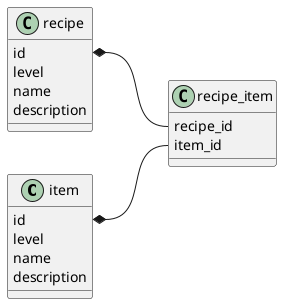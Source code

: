 @startuml
left to right direction

class item {
    id
    level 
    name
    description
}

class recipe_item {
    recipe_id
    item_id
}

class recipe {
    id 
    level 
    name 
    description 
}

item::id *-- recipe_item::item_id
recipe::id *-- recipe_item::recipe_id

@enduml